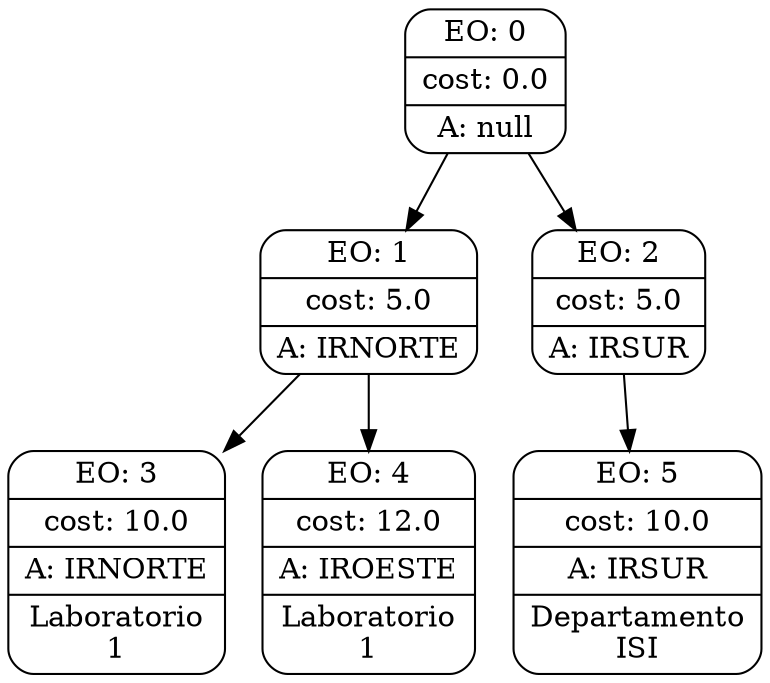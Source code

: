 digraph g {
node [shape = Mrecord];
nodo0[label="{EO: 0|cost: 0.0|A: null}"]
nodo1[label="{EO: 1|cost: 5.0|A: IRNORTE}"]
nodo3[label="{EO: 3|cost: 10.0|A: IRNORTE|Laboratorio\n1}"]

nodo1 -> nodo3;
nodo4[label="{EO: 4|cost: 12.0|A: IROESTE|Laboratorio\n1}"]

nodo1 -> nodo4;

nodo0 -> nodo1;
nodo2[label="{EO: 2|cost: 5.0|A: IRSUR}"]
nodo5[label="{EO: 5|cost: 10.0|A: IRSUR|Departamento\nISI}"]

nodo2 -> nodo5;

nodo0 -> nodo2;


}